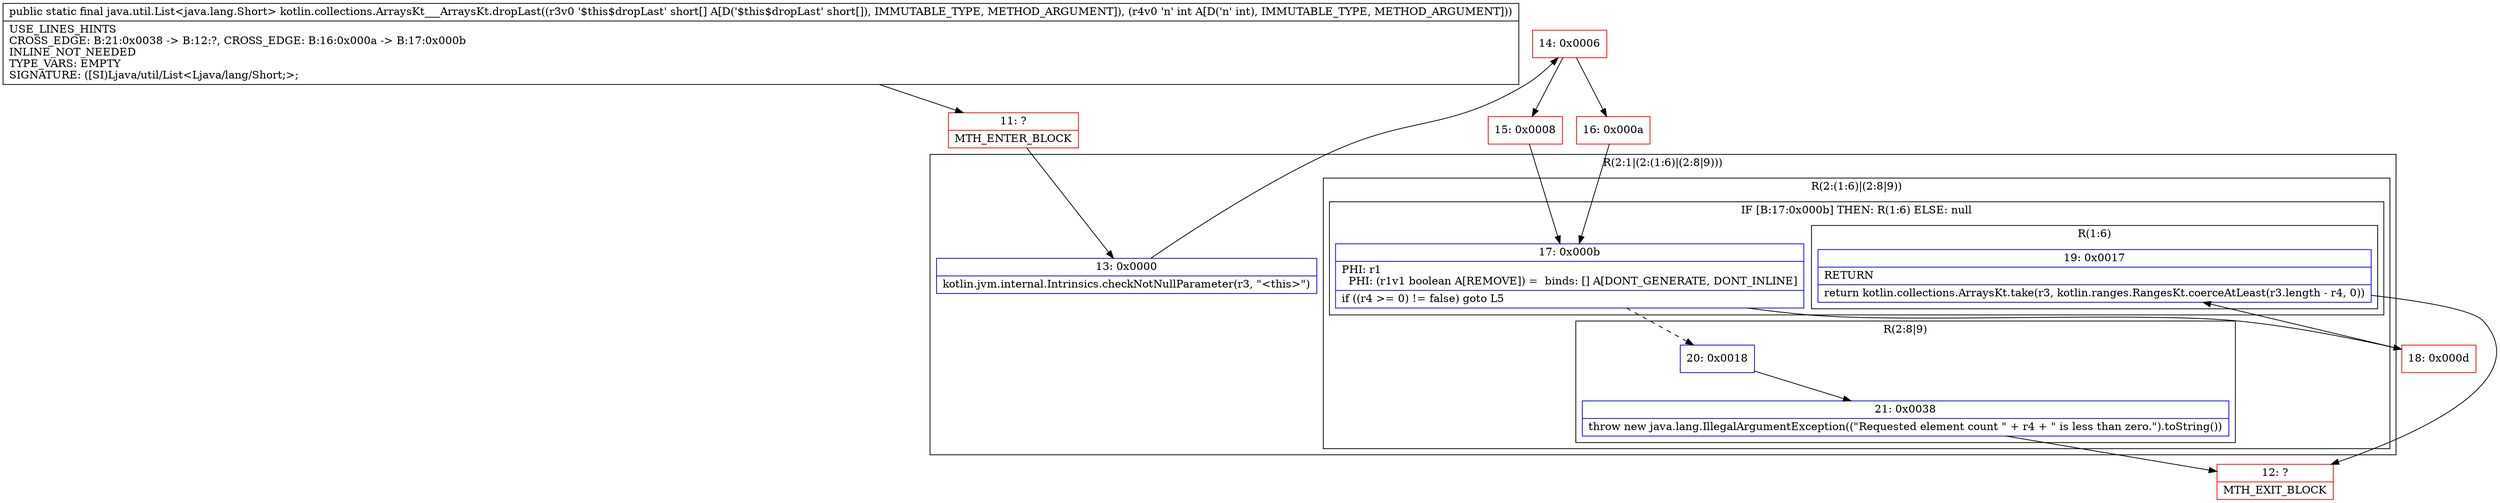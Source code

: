 digraph "CFG forkotlin.collections.ArraysKt___ArraysKt.dropLast([SI)Ljava\/util\/List;" {
subgraph cluster_Region_680577108 {
label = "R(2:1|(2:(1:6)|(2:8|9)))";
node [shape=record,color=blue];
Node_13 [shape=record,label="{13\:\ 0x0000|kotlin.jvm.internal.Intrinsics.checkNotNullParameter(r3, \"\<this\>\")\l}"];
subgraph cluster_Region_916755946 {
label = "R(2:(1:6)|(2:8|9))";
node [shape=record,color=blue];
subgraph cluster_IfRegion_815868696 {
label = "IF [B:17:0x000b] THEN: R(1:6) ELSE: null";
node [shape=record,color=blue];
Node_17 [shape=record,label="{17\:\ 0x000b|PHI: r1 \l  PHI: (r1v1 boolean A[REMOVE]) =  binds: [] A[DONT_GENERATE, DONT_INLINE]\l|if ((r4 \>= 0) != false) goto L5\l}"];
subgraph cluster_Region_2110132377 {
label = "R(1:6)";
node [shape=record,color=blue];
Node_19 [shape=record,label="{19\:\ 0x0017|RETURN\l|return kotlin.collections.ArraysKt.take(r3, kotlin.ranges.RangesKt.coerceAtLeast(r3.length \- r4, 0))\l}"];
}
}
subgraph cluster_Region_1404744989 {
label = "R(2:8|9)";
node [shape=record,color=blue];
Node_20 [shape=record,label="{20\:\ 0x0018}"];
Node_21 [shape=record,label="{21\:\ 0x0038|throw new java.lang.IllegalArgumentException((\"Requested element count \" + r4 + \" is less than zero.\").toString())\l}"];
}
}
}
Node_11 [shape=record,color=red,label="{11\:\ ?|MTH_ENTER_BLOCK\l}"];
Node_14 [shape=record,color=red,label="{14\:\ 0x0006}"];
Node_15 [shape=record,color=red,label="{15\:\ 0x0008}"];
Node_18 [shape=record,color=red,label="{18\:\ 0x000d}"];
Node_12 [shape=record,color=red,label="{12\:\ ?|MTH_EXIT_BLOCK\l}"];
Node_16 [shape=record,color=red,label="{16\:\ 0x000a}"];
MethodNode[shape=record,label="{public static final java.util.List\<java.lang.Short\> kotlin.collections.ArraysKt___ArraysKt.dropLast((r3v0 '$this$dropLast' short[] A[D('$this$dropLast' short[]), IMMUTABLE_TYPE, METHOD_ARGUMENT]), (r4v0 'n' int A[D('n' int), IMMUTABLE_TYPE, METHOD_ARGUMENT]))  | USE_LINES_HINTS\lCROSS_EDGE: B:21:0x0038 \-\> B:12:?, CROSS_EDGE: B:16:0x000a \-\> B:17:0x000b\lINLINE_NOT_NEEDED\lTYPE_VARS: EMPTY\lSIGNATURE: ([SI)Ljava\/util\/List\<Ljava\/lang\/Short;\>;\l}"];
MethodNode -> Node_11;Node_13 -> Node_14;
Node_17 -> Node_18;
Node_17 -> Node_20[style=dashed];
Node_19 -> Node_12;
Node_20 -> Node_21;
Node_21 -> Node_12;
Node_11 -> Node_13;
Node_14 -> Node_15;
Node_14 -> Node_16;
Node_15 -> Node_17;
Node_18 -> Node_19;
Node_16 -> Node_17;
}

